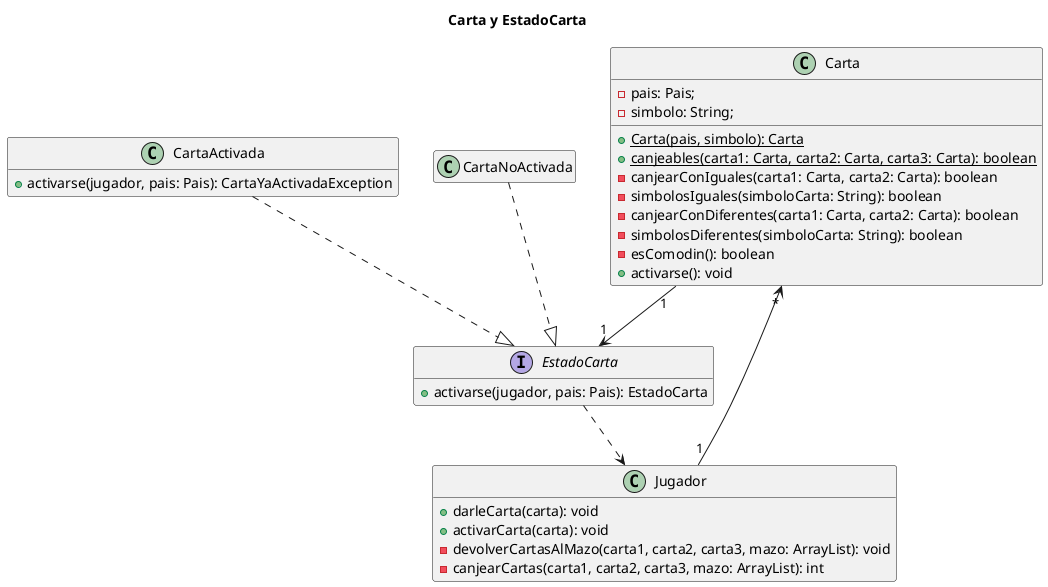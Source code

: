 @startuml

title Carta y EstadoCarta

hide empty members

class Carta {
    - pais: Pais;
    - simbolo: String;
    + {static} Carta(pais, simbolo): Carta
    + {static} canjeables(carta1: Carta, carta2: Carta, carta3: Carta): boolean
    - canjearConIguales(carta1: Carta, carta2: Carta): boolean
    - simbolosIguales(simboloCarta: String): boolean
    - canjearConDiferentes(carta1: Carta, carta2: Carta): boolean
    - simbolosDiferentes(simboloCarta: String): boolean
    - esComodin(): boolean
    + activarse(): void
}

Carta "1" --> "1" EstadoCarta

EstadoCarta ..> Jugador

interface EstadoCarta {
    + activarse(jugador, pais: Pais): EstadoCarta
}

CartaActivada ..|> EstadoCarta

class CartaActivada {
    + activarse(jugador, pais: Pais): CartaYaActivadaException
}

CartaNoActivada ..|> EstadoCarta

Jugador "1" --> "*" Carta

class Jugador {
    + darleCarta(carta): void
    + activarCarta(carta): void
    - devolverCartasAlMazo(carta1, carta2, carta3, mazo: ArrayList): void
    - canjearCartas(carta1, carta2, carta3, mazo: ArrayList): int
}

@enduml